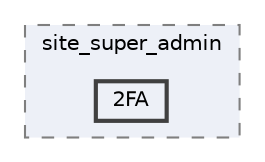 digraph "resources/views/backend/site_super_admin/2FA"
{
 // LATEX_PDF_SIZE
  bgcolor="transparent";
  edge [fontname=Helvetica,fontsize=10,labelfontname=Helvetica,labelfontsize=10];
  node [fontname=Helvetica,fontsize=10,shape=box,height=0.2,width=0.4];
  compound=true
  subgraph clusterdir_50c0320ecf7617dfd0d7b9cde3ea4117 {
    graph [ bgcolor="#edf0f7", pencolor="grey50", label="site_super_admin", fontname=Helvetica,fontsize=10 style="filled,dashed", URL="dir_50c0320ecf7617dfd0d7b9cde3ea4117.html",tooltip=""]
  dir_1bd455e1680843efd67c13a836deba7a [label="2FA", fillcolor="#edf0f7", color="grey25", style="filled,bold", URL="dir_1bd455e1680843efd67c13a836deba7a.html",tooltip=""];
  }
}

